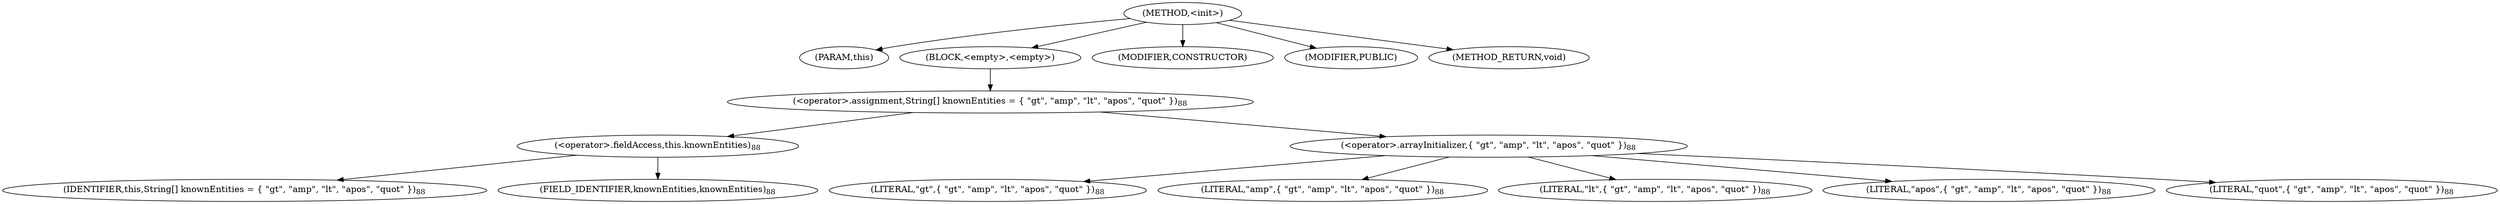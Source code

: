 digraph "&lt;init&gt;" {  
"665" [label = <(METHOD,&lt;init&gt;)> ]
"666" [label = <(PARAM,this)> ]
"667" [label = <(BLOCK,&lt;empty&gt;,&lt;empty&gt;)> ]
"668" [label = <(&lt;operator&gt;.assignment,String[] knownEntities = { &quot;gt&quot;, &quot;amp&quot;, &quot;lt&quot;, &quot;apos&quot;, &quot;quot&quot; })<SUB>88</SUB>> ]
"669" [label = <(&lt;operator&gt;.fieldAccess,this.knownEntities)<SUB>88</SUB>> ]
"670" [label = <(IDENTIFIER,this,String[] knownEntities = { &quot;gt&quot;, &quot;amp&quot;, &quot;lt&quot;, &quot;apos&quot;, &quot;quot&quot; })<SUB>88</SUB>> ]
"671" [label = <(FIELD_IDENTIFIER,knownEntities,knownEntities)<SUB>88</SUB>> ]
"672" [label = <(&lt;operator&gt;.arrayInitializer,{ &quot;gt&quot;, &quot;amp&quot;, &quot;lt&quot;, &quot;apos&quot;, &quot;quot&quot; })<SUB>88</SUB>> ]
"673" [label = <(LITERAL,&quot;gt&quot;,{ &quot;gt&quot;, &quot;amp&quot;, &quot;lt&quot;, &quot;apos&quot;, &quot;quot&quot; })<SUB>88</SUB>> ]
"674" [label = <(LITERAL,&quot;amp&quot;,{ &quot;gt&quot;, &quot;amp&quot;, &quot;lt&quot;, &quot;apos&quot;, &quot;quot&quot; })<SUB>88</SUB>> ]
"675" [label = <(LITERAL,&quot;lt&quot;,{ &quot;gt&quot;, &quot;amp&quot;, &quot;lt&quot;, &quot;apos&quot;, &quot;quot&quot; })<SUB>88</SUB>> ]
"676" [label = <(LITERAL,&quot;apos&quot;,{ &quot;gt&quot;, &quot;amp&quot;, &quot;lt&quot;, &quot;apos&quot;, &quot;quot&quot; })<SUB>88</SUB>> ]
"677" [label = <(LITERAL,&quot;quot&quot;,{ &quot;gt&quot;, &quot;amp&quot;, &quot;lt&quot;, &quot;apos&quot;, &quot;quot&quot; })<SUB>88</SUB>> ]
"678" [label = <(MODIFIER,CONSTRUCTOR)> ]
"679" [label = <(MODIFIER,PUBLIC)> ]
"680" [label = <(METHOD_RETURN,void)> ]
  "665" -> "666" 
  "665" -> "667" 
  "665" -> "678" 
  "665" -> "679" 
  "665" -> "680" 
  "667" -> "668" 
  "668" -> "669" 
  "668" -> "672" 
  "669" -> "670" 
  "669" -> "671" 
  "672" -> "673" 
  "672" -> "674" 
  "672" -> "675" 
  "672" -> "676" 
  "672" -> "677" 
}
